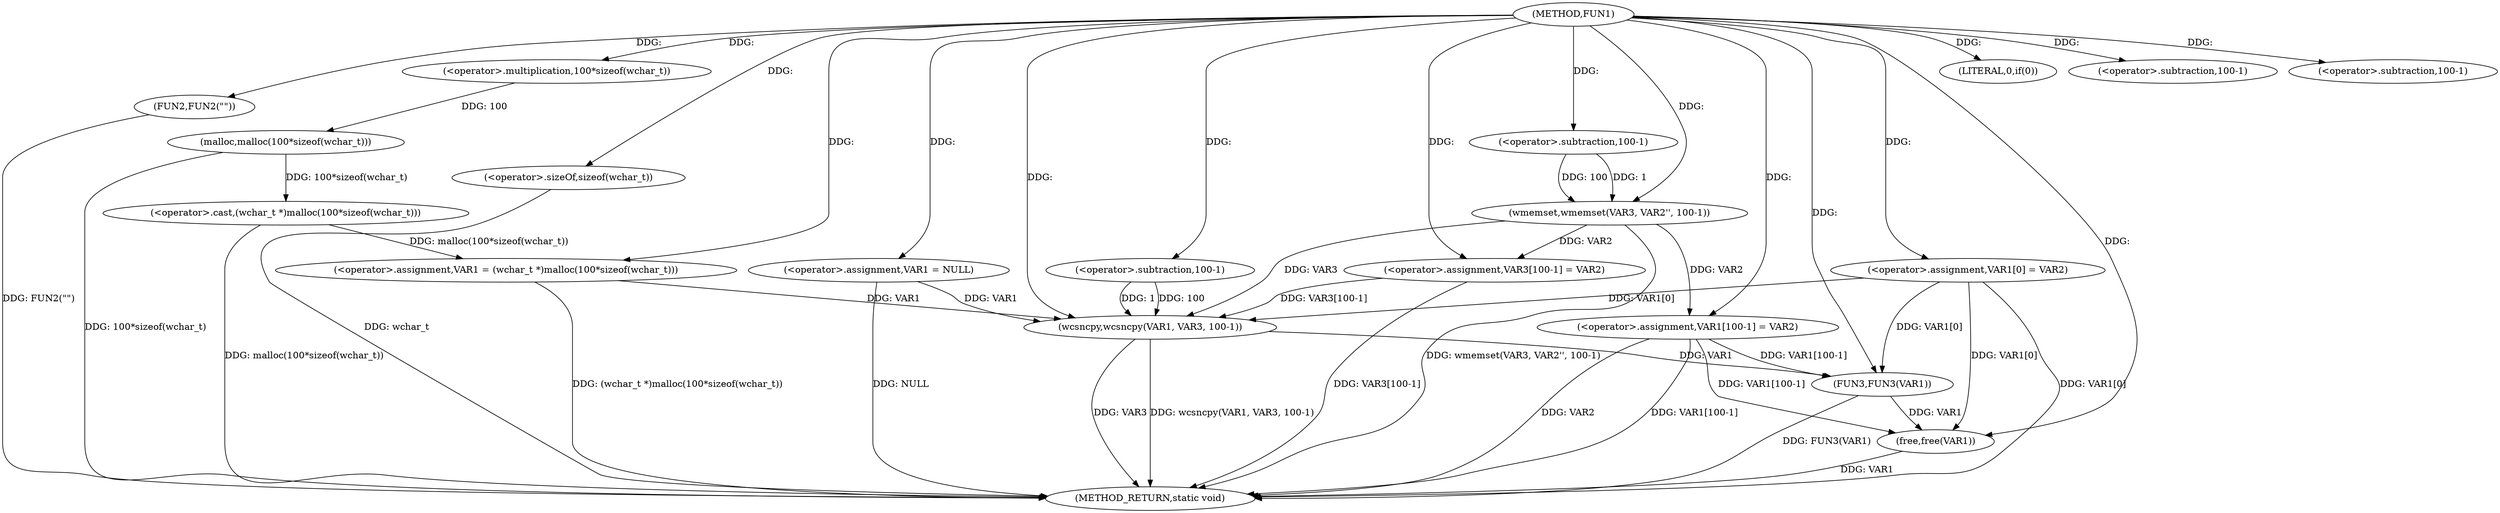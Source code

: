 digraph FUN1 {  
"1000100" [label = "(METHOD,FUN1)" ]
"1000159" [label = "(METHOD_RETURN,static void)" ]
"1000103" [label = "(<operator>.assignment,VAR1 = NULL)" ]
"1000107" [label = "(LITERAL,0,if(0))" ]
"1000109" [label = "(FUN2,FUN2(\"\"))" ]
"1000113" [label = "(<operator>.assignment,VAR1 = (wchar_t *)malloc(100*sizeof(wchar_t)))" ]
"1000115" [label = "(<operator>.cast,(wchar_t *)malloc(100*sizeof(wchar_t)))" ]
"1000117" [label = "(malloc,malloc(100*sizeof(wchar_t)))" ]
"1000118" [label = "(<operator>.multiplication,100*sizeof(wchar_t))" ]
"1000120" [label = "(<operator>.sizeOf,sizeof(wchar_t))" ]
"1000122" [label = "(<operator>.assignment,VAR1[0] = VAR2)" ]
"1000129" [label = "(wmemset,wmemset(VAR3, VAR2'', 100-1))" ]
"1000132" [label = "(<operator>.subtraction,100-1)" ]
"1000135" [label = "(<operator>.assignment,VAR3[100-1] = VAR2)" ]
"1000138" [label = "(<operator>.subtraction,100-1)" ]
"1000142" [label = "(wcsncpy,wcsncpy(VAR1, VAR3, 100-1))" ]
"1000145" [label = "(<operator>.subtraction,100-1)" ]
"1000148" [label = "(<operator>.assignment,VAR1[100-1] = VAR2)" ]
"1000151" [label = "(<operator>.subtraction,100-1)" ]
"1000155" [label = "(FUN3,FUN3(VAR1))" ]
"1000157" [label = "(free,free(VAR1))" ]
  "1000115" -> "1000159"  [ label = "DDG: malloc(100*sizeof(wchar_t))"] 
  "1000142" -> "1000159"  [ label = "DDG: wcsncpy(VAR1, VAR3, 100-1)"] 
  "1000103" -> "1000159"  [ label = "DDG: NULL"] 
  "1000122" -> "1000159"  [ label = "DDG: VAR1[0]"] 
  "1000117" -> "1000159"  [ label = "DDG: 100*sizeof(wchar_t)"] 
  "1000148" -> "1000159"  [ label = "DDG: VAR2"] 
  "1000109" -> "1000159"  [ label = "DDG: FUN2(\"\")"] 
  "1000129" -> "1000159"  [ label = "DDG: wmemset(VAR3, VAR2'', 100-1)"] 
  "1000155" -> "1000159"  [ label = "DDG: FUN3(VAR1)"] 
  "1000142" -> "1000159"  [ label = "DDG: VAR3"] 
  "1000157" -> "1000159"  [ label = "DDG: VAR1"] 
  "1000113" -> "1000159"  [ label = "DDG: (wchar_t *)malloc(100*sizeof(wchar_t))"] 
  "1000120" -> "1000159"  [ label = "DDG: wchar_t"] 
  "1000148" -> "1000159"  [ label = "DDG: VAR1[100-1]"] 
  "1000135" -> "1000159"  [ label = "DDG: VAR3[100-1]"] 
  "1000100" -> "1000103"  [ label = "DDG: "] 
  "1000100" -> "1000107"  [ label = "DDG: "] 
  "1000100" -> "1000109"  [ label = "DDG: "] 
  "1000115" -> "1000113"  [ label = "DDG: malloc(100*sizeof(wchar_t))"] 
  "1000100" -> "1000113"  [ label = "DDG: "] 
  "1000117" -> "1000115"  [ label = "DDG: 100*sizeof(wchar_t)"] 
  "1000118" -> "1000117"  [ label = "DDG: 100"] 
  "1000100" -> "1000118"  [ label = "DDG: "] 
  "1000100" -> "1000120"  [ label = "DDG: "] 
  "1000100" -> "1000122"  [ label = "DDG: "] 
  "1000100" -> "1000129"  [ label = "DDG: "] 
  "1000132" -> "1000129"  [ label = "DDG: 100"] 
  "1000132" -> "1000129"  [ label = "DDG: 1"] 
  "1000100" -> "1000132"  [ label = "DDG: "] 
  "1000129" -> "1000135"  [ label = "DDG: VAR2"] 
  "1000100" -> "1000135"  [ label = "DDG: "] 
  "1000100" -> "1000138"  [ label = "DDG: "] 
  "1000103" -> "1000142"  [ label = "DDG: VAR1"] 
  "1000113" -> "1000142"  [ label = "DDG: VAR1"] 
  "1000122" -> "1000142"  [ label = "DDG: VAR1[0]"] 
  "1000100" -> "1000142"  [ label = "DDG: "] 
  "1000129" -> "1000142"  [ label = "DDG: VAR3"] 
  "1000135" -> "1000142"  [ label = "DDG: VAR3[100-1]"] 
  "1000145" -> "1000142"  [ label = "DDG: 100"] 
  "1000145" -> "1000142"  [ label = "DDG: 1"] 
  "1000100" -> "1000145"  [ label = "DDG: "] 
  "1000100" -> "1000148"  [ label = "DDG: "] 
  "1000129" -> "1000148"  [ label = "DDG: VAR2"] 
  "1000100" -> "1000151"  [ label = "DDG: "] 
  "1000122" -> "1000155"  [ label = "DDG: VAR1[0]"] 
  "1000148" -> "1000155"  [ label = "DDG: VAR1[100-1]"] 
  "1000142" -> "1000155"  [ label = "DDG: VAR1"] 
  "1000100" -> "1000155"  [ label = "DDG: "] 
  "1000122" -> "1000157"  [ label = "DDG: VAR1[0]"] 
  "1000148" -> "1000157"  [ label = "DDG: VAR1[100-1]"] 
  "1000155" -> "1000157"  [ label = "DDG: VAR1"] 
  "1000100" -> "1000157"  [ label = "DDG: "] 
}
